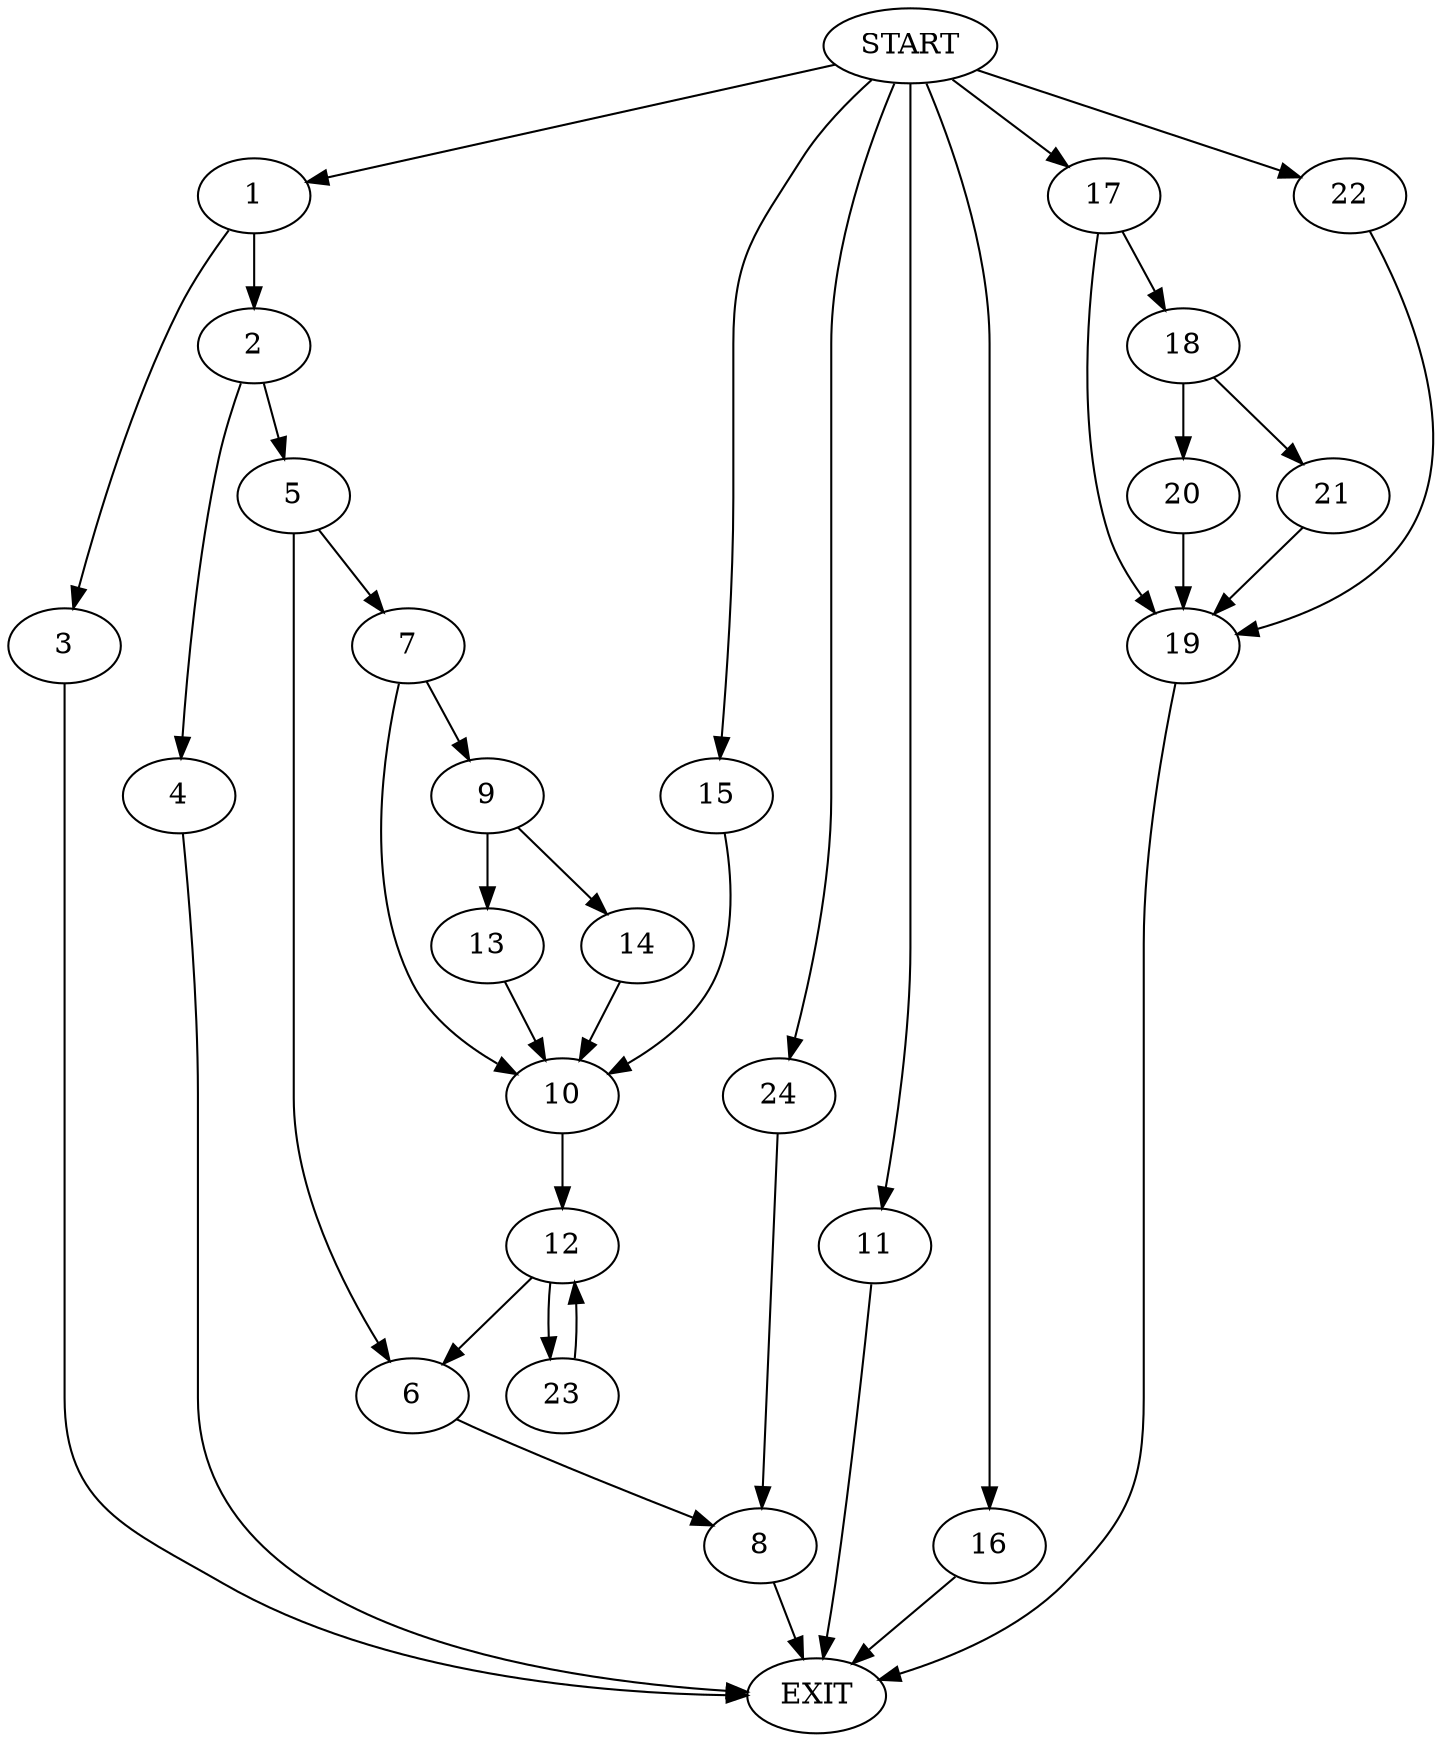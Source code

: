 digraph {
0 [label="START"]
25 [label="EXIT"]
0 -> 1
1 -> 2
1 -> 3
3 -> 25
2 -> 4
2 -> 5
5 -> 6
5 -> 7
4 -> 25
6 -> 8
7 -> 9
7 -> 10
0 -> 11
11 -> 25
10 -> 12
9 -> 13
9 -> 14
14 -> 10
13 -> 10
0 -> 15
15 -> 10
0 -> 16
16 -> 25
0 -> 17
17 -> 18
17 -> 19
19 -> 25
18 -> 20
18 -> 21
21 -> 19
20 -> 19
0 -> 22
22 -> 19
12 -> 6
12 -> 23
23 -> 12
8 -> 25
0 -> 24
24 -> 8
}
